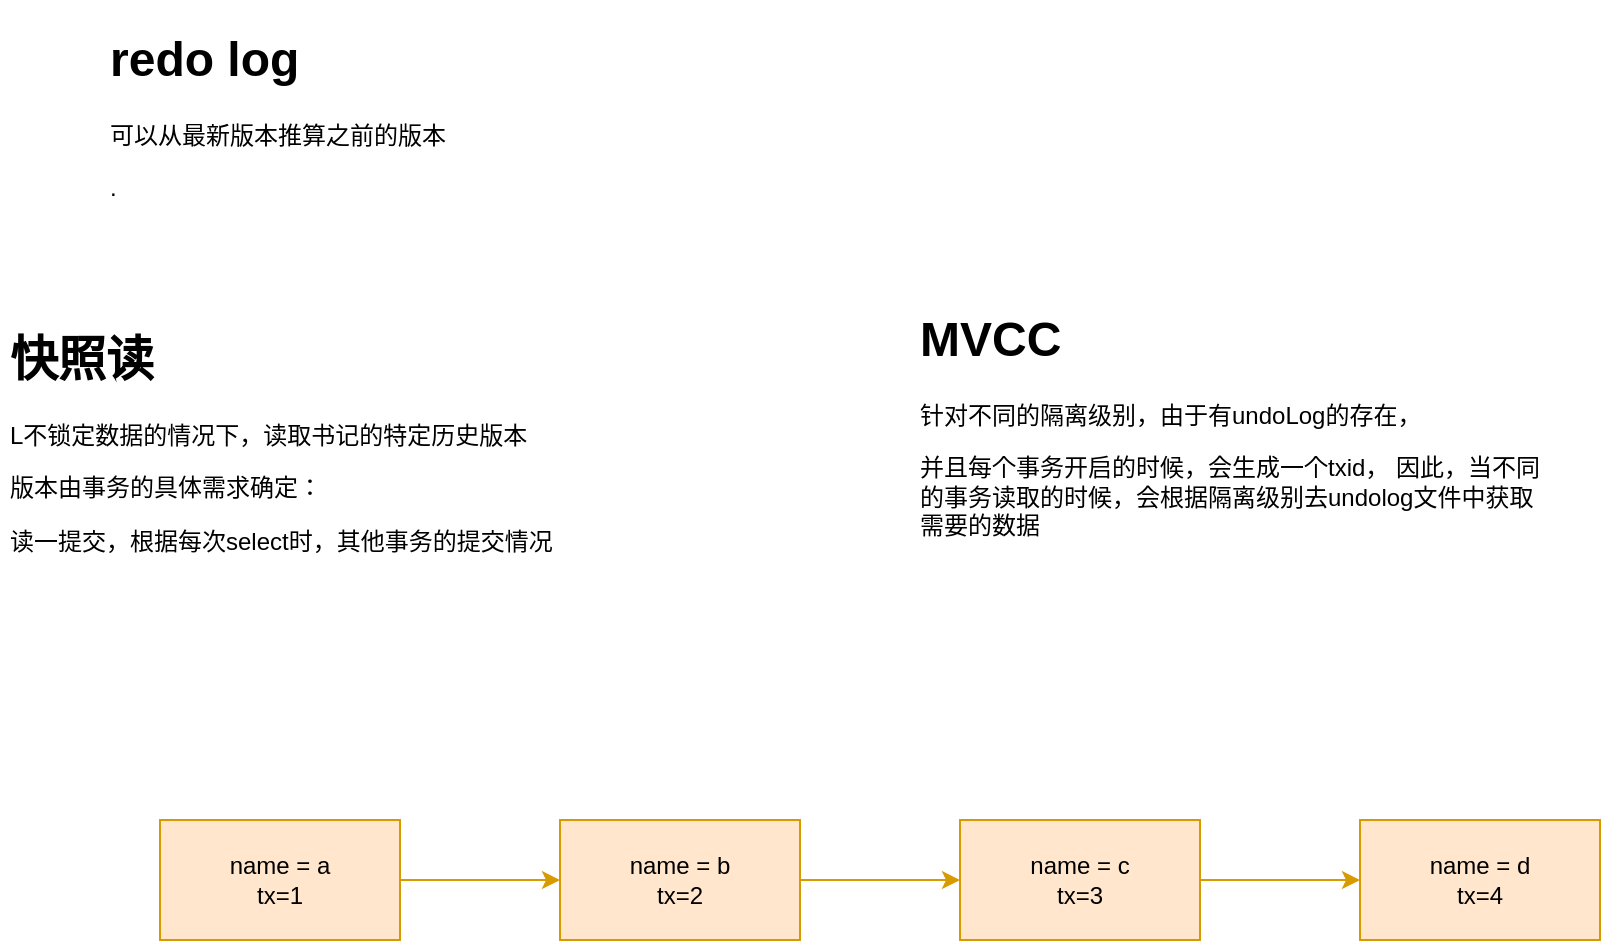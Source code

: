 <mxfile version="23.1.6" type="github">
  <diagram name="Page-1" id="2rnLcx_xgWCIBUnER_U7">
    <mxGraphModel dx="1362" dy="749" grid="1" gridSize="10" guides="1" tooltips="1" connect="1" arrows="1" fold="1" page="1" pageScale="1" pageWidth="850" pageHeight="1100" math="0" shadow="0">
      <root>
        <mxCell id="0" />
        <mxCell id="1" parent="0" />
        <mxCell id="COu84_jl5_JWKWYQJhoR-2" value="&lt;h1&gt;redo log&lt;br&gt;&lt;/h1&gt;&lt;p&gt;可以从最新版本推算之前的版本&lt;/p&gt;&lt;p&gt;.&lt;/p&gt;" style="text;html=1;spacing=5;spacingTop=-20;whiteSpace=wrap;overflow=hidden;rounded=0;" vertex="1" parent="1">
          <mxGeometry x="70" y="80" width="190" height="120" as="geometry" />
        </mxCell>
        <mxCell id="COu84_jl5_JWKWYQJhoR-3" value="&lt;h1&gt;快照读&lt;/h1&gt;&lt;p&gt;L不锁定数据的情况下，读取书记的特定历史版本&lt;/p&gt;&lt;p&gt;版本由事务的具体需求确定：&lt;/p&gt;&lt;p&gt;读一提交，根据每次select时，其他事务的提交情况&lt;br&gt;&lt;/p&gt;" style="text;html=1;spacing=5;spacingTop=-20;whiteSpace=wrap;overflow=hidden;rounded=0;" vertex="1" parent="1">
          <mxGeometry x="20" y="230" width="350" height="180" as="geometry" />
        </mxCell>
        <mxCell id="COu84_jl5_JWKWYQJhoR-7" value="&lt;h1&gt;MVCC&lt;/h1&gt;&lt;p&gt;针对不同的隔离级别，由于有undoLog的存在，&lt;/p&gt;&lt;p&gt;并且每个事务开启的时候，会生成一个txid， 因此，当不同的事务读取的时候，会根据隔离级别去undolog文件中获取需要的数据&lt;br&gt;&lt;/p&gt;" style="text;html=1;spacing=5;spacingTop=-20;whiteSpace=wrap;overflow=hidden;rounded=0;" vertex="1" parent="1">
          <mxGeometry x="475" y="220" width="325" height="160" as="geometry" />
        </mxCell>
        <mxCell id="COu84_jl5_JWKWYQJhoR-10" value="" style="edgeStyle=orthogonalEdgeStyle;rounded=0;orthogonalLoop=1;jettySize=auto;html=1;fillColor=#ffe6cc;strokeColor=#d79b00;" edge="1" parent="1" source="COu84_jl5_JWKWYQJhoR-8" target="COu84_jl5_JWKWYQJhoR-9">
          <mxGeometry relative="1" as="geometry" />
        </mxCell>
        <mxCell id="COu84_jl5_JWKWYQJhoR-8" value="&lt;div&gt;name = a&lt;/div&gt;&lt;div&gt;tx=1&lt;br&gt;&lt;/div&gt;" style="rounded=0;whiteSpace=wrap;html=1;fillColor=#ffe6cc;strokeColor=#d79b00;" vertex="1" parent="1">
          <mxGeometry x="100" y="480" width="120" height="60" as="geometry" />
        </mxCell>
        <mxCell id="COu84_jl5_JWKWYQJhoR-12" value="" style="edgeStyle=orthogonalEdgeStyle;rounded=0;orthogonalLoop=1;jettySize=auto;html=1;fillColor=#ffe6cc;strokeColor=#d79b00;" edge="1" parent="1" source="COu84_jl5_JWKWYQJhoR-9" target="COu84_jl5_JWKWYQJhoR-11">
          <mxGeometry relative="1" as="geometry" />
        </mxCell>
        <mxCell id="COu84_jl5_JWKWYQJhoR-9" value="&lt;div&gt;name = b&lt;br&gt;&lt;/div&gt;&lt;div&gt;tx=2&lt;/div&gt;" style="rounded=0;whiteSpace=wrap;html=1;fillColor=#ffe6cc;strokeColor=#d79b00;" vertex="1" parent="1">
          <mxGeometry x="300" y="480" width="120" height="60" as="geometry" />
        </mxCell>
        <mxCell id="COu84_jl5_JWKWYQJhoR-14" value="" style="edgeStyle=orthogonalEdgeStyle;rounded=0;orthogonalLoop=1;jettySize=auto;html=1;fillColor=#ffe6cc;strokeColor=#d79b00;" edge="1" parent="1" source="COu84_jl5_JWKWYQJhoR-11" target="COu84_jl5_JWKWYQJhoR-13">
          <mxGeometry relative="1" as="geometry" />
        </mxCell>
        <mxCell id="COu84_jl5_JWKWYQJhoR-11" value="&lt;div&gt;name = c&lt;br&gt;&lt;/div&gt;&lt;div&gt;tx=3&lt;/div&gt;" style="rounded=0;whiteSpace=wrap;html=1;fillColor=#ffe6cc;strokeColor=#d79b00;" vertex="1" parent="1">
          <mxGeometry x="500" y="480" width="120" height="60" as="geometry" />
        </mxCell>
        <mxCell id="COu84_jl5_JWKWYQJhoR-13" value="&lt;div&gt;name = d&lt;br&gt;&lt;/div&gt;&lt;div&gt;tx=4&lt;/div&gt;" style="rounded=0;whiteSpace=wrap;html=1;fillColor=#ffe6cc;strokeColor=#d79b00;" vertex="1" parent="1">
          <mxGeometry x="700" y="480" width="120" height="60" as="geometry" />
        </mxCell>
      </root>
    </mxGraphModel>
  </diagram>
</mxfile>
